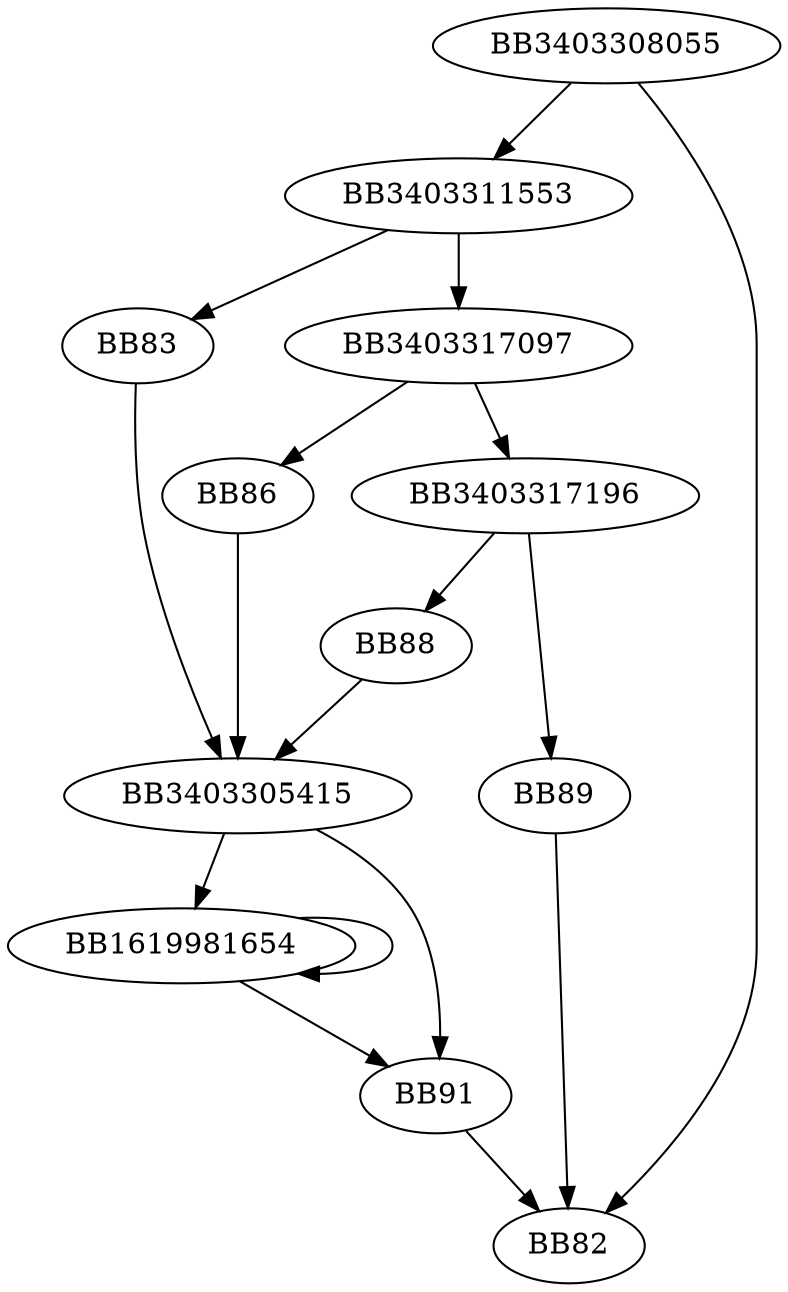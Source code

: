 digraph G{
	BB3403308055->BB3403311553;
	BB3403308055->BB82;
	BB3403311553->BB83;
	BB3403311553->BB3403317097;
	BB83->BB3403305415;
	BB3403317097->BB86;
	BB3403317097->BB3403317196;
	BB86->BB3403305415;
	BB3403317196->BB88;
	BB3403317196->BB89;
	BB88->BB3403305415;
	BB89->BB82;
	BB3403305415->BB1619981654;
	BB3403305415->BB91;
	BB1619981654->BB1619981654;
	BB1619981654->BB91;
	BB91->BB82;
}
